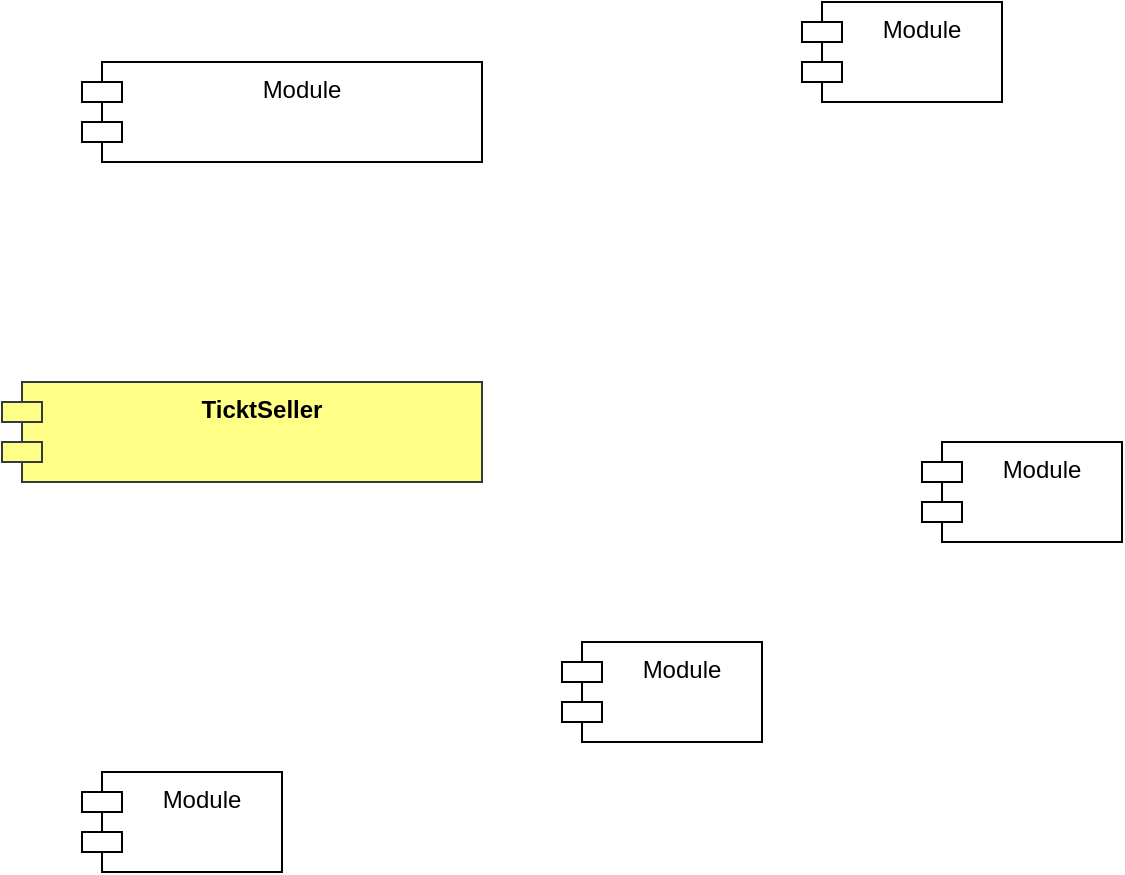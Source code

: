 <mxfile version="22.0.8" type="github">
  <diagram name="第 1 页" id="8XPFH0sfs0bBcds-_nNn">
    <mxGraphModel dx="1050" dy="534" grid="1" gridSize="10" guides="1" tooltips="1" connect="1" arrows="1" fold="1" page="1" pageScale="1" pageWidth="827" pageHeight="1169" math="0" shadow="0">
      <root>
        <mxCell id="0" />
        <mxCell id="1" parent="0" />
        <mxCell id="scdsOWKWBDIP7RDMF7Mw-2" value="&lt;font style=&quot;vertical-align: inherit;&quot;&gt;&lt;font style=&quot;vertical-align: inherit;&quot;&gt;&lt;font style=&quot;vertical-align: inherit;&quot;&gt;&lt;font style=&quot;vertical-align: inherit;&quot;&gt;TicktSeller&lt;/font&gt;&lt;/font&gt;&lt;/font&gt;&lt;/font&gt;" style="shape=module;align=right;spacingLeft=20;align=center;verticalAlign=top;whiteSpace=wrap;html=1;fillColor=#ffff88;strokeColor=#36393d;fontStyle=1;" vertex="1" parent="1">
          <mxGeometry x="40" y="390" width="240" height="50" as="geometry" />
        </mxCell>
        <mxCell id="scdsOWKWBDIP7RDMF7Mw-4" value="Module" style="shape=module;align=left;spacingLeft=20;align=center;verticalAlign=top;whiteSpace=wrap;html=1;" vertex="1" parent="1">
          <mxGeometry x="80" y="230" width="200" height="50" as="geometry" />
        </mxCell>
        <mxCell id="scdsOWKWBDIP7RDMF7Mw-5" value="Module" style="shape=module;align=left;spacingLeft=20;align=center;verticalAlign=top;whiteSpace=wrap;html=1;" vertex="1" parent="1">
          <mxGeometry x="440" y="200" width="100" height="50" as="geometry" />
        </mxCell>
        <mxCell id="scdsOWKWBDIP7RDMF7Mw-6" value="Module" style="shape=module;align=left;spacingLeft=20;align=center;verticalAlign=top;whiteSpace=wrap;html=1;" vertex="1" parent="1">
          <mxGeometry x="80" y="585" width="100" height="50" as="geometry" />
        </mxCell>
        <mxCell id="scdsOWKWBDIP7RDMF7Mw-7" value="Module" style="shape=module;align=left;spacingLeft=20;align=center;verticalAlign=top;whiteSpace=wrap;html=1;" vertex="1" parent="1">
          <mxGeometry x="320" y="520" width="100" height="50" as="geometry" />
        </mxCell>
        <mxCell id="scdsOWKWBDIP7RDMF7Mw-8" value="Module" style="shape=module;align=left;spacingLeft=20;align=center;verticalAlign=top;whiteSpace=wrap;html=1;" vertex="1" parent="1">
          <mxGeometry x="500" y="420" width="100" height="50" as="geometry" />
        </mxCell>
      </root>
    </mxGraphModel>
  </diagram>
</mxfile>
